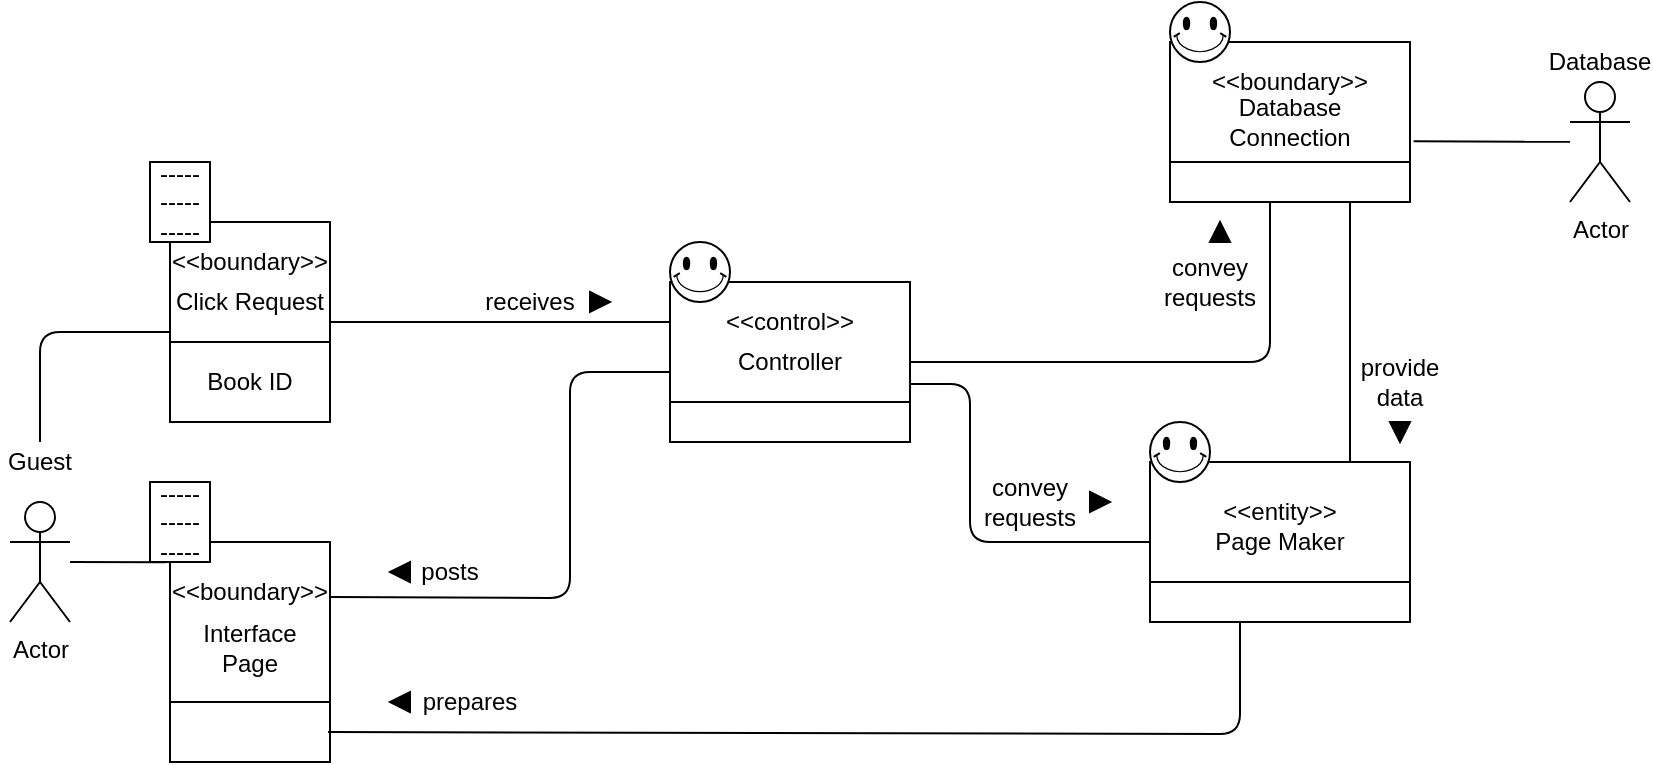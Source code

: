 <mxfile version="14.6.6" type="github">
  <diagram id="zXiUeW_fQA7UbHBfIszY" name="Page-1">
    <mxGraphModel dx="1662" dy="794" grid="1" gridSize="10" guides="1" tooltips="1" connect="1" arrows="1" fold="1" page="1" pageScale="1" pageWidth="827" pageHeight="1169" math="0" shadow="0">
      <root>
        <mxCell id="0" />
        <mxCell id="1" parent="0" />
        <mxCell id="rt908kD2XnZ9KGNQ1wWZ-1" value="" style="shape=internalStorage;whiteSpace=wrap;html=1;backgroundOutline=1;dx=130;dy=60;" parent="1" vertex="1">
          <mxGeometry x="600" y="290" width="130" height="80" as="geometry" />
        </mxCell>
        <mxCell id="rt908kD2XnZ9KGNQ1wWZ-2" value="" style="verticalLabelPosition=bottom;verticalAlign=top;html=1;shape=mxgraph.basic.smiley" parent="1" vertex="1">
          <mxGeometry x="600" y="270" width="30" height="30" as="geometry" />
        </mxCell>
        <mxCell id="rt908kD2XnZ9KGNQ1wWZ-3" value="" style="shape=internalStorage;whiteSpace=wrap;html=1;backgroundOutline=1;dx=120;dy=60;" parent="1" vertex="1">
          <mxGeometry x="610" y="80" width="120" height="80" as="geometry" />
        </mxCell>
        <mxCell id="rt908kD2XnZ9KGNQ1wWZ-4" value="" style="verticalLabelPosition=bottom;verticalAlign=top;html=1;shape=mxgraph.basic.smiley" parent="1" vertex="1">
          <mxGeometry x="610" y="60" width="30" height="30" as="geometry" />
        </mxCell>
        <mxCell id="rt908kD2XnZ9KGNQ1wWZ-5" value="" style="shape=internalStorage;whiteSpace=wrap;html=1;backgroundOutline=1;dx=120;dy=60;" parent="1" vertex="1">
          <mxGeometry x="360" y="200" width="120" height="80" as="geometry" />
        </mxCell>
        <mxCell id="rt908kD2XnZ9KGNQ1wWZ-6" value="" style="shape=internalStorage;whiteSpace=wrap;html=1;backgroundOutline=1;dx=80;dy=80;" parent="1" vertex="1">
          <mxGeometry x="110" y="330" width="80" height="110" as="geometry" />
        </mxCell>
        <mxCell id="rt908kD2XnZ9KGNQ1wWZ-7" value="" style="shape=internalStorage;whiteSpace=wrap;html=1;backgroundOutline=1;dx=80;dy=60;" parent="1" vertex="1">
          <mxGeometry x="110" y="170" width="80" height="100" as="geometry" />
        </mxCell>
        <mxCell id="rt908kD2XnZ9KGNQ1wWZ-8" value="Actor" style="shape=umlActor;verticalLabelPosition=bottom;verticalAlign=top;html=1;outlineConnect=0;" parent="1" vertex="1">
          <mxGeometry x="30" y="310" width="30" height="60" as="geometry" />
        </mxCell>
        <mxCell id="rt908kD2XnZ9KGNQ1wWZ-9" value="Guest" style="text;html=1;strokeColor=none;fillColor=none;align=center;verticalAlign=middle;whiteSpace=wrap;rounded=0;" parent="1" vertex="1">
          <mxGeometry x="25" y="280" width="40" height="20" as="geometry" />
        </mxCell>
        <mxCell id="rt908kD2XnZ9KGNQ1wWZ-10" value="Interface Page" style="text;html=1;strokeColor=none;fillColor=none;align=center;verticalAlign=middle;whiteSpace=wrap;rounded=0;" parent="1" vertex="1">
          <mxGeometry x="130" y="370" width="40" height="25" as="geometry" />
        </mxCell>
        <mxCell id="rt908kD2XnZ9KGNQ1wWZ-11" value="Controller" style="text;html=1;strokeColor=none;fillColor=none;align=center;verticalAlign=middle;whiteSpace=wrap;rounded=0;" parent="1" vertex="1">
          <mxGeometry x="400" y="230" width="40" height="20" as="geometry" />
        </mxCell>
        <mxCell id="rt908kD2XnZ9KGNQ1wWZ-12" value="Page Maker" style="text;html=1;strokeColor=none;fillColor=none;align=center;verticalAlign=middle;whiteSpace=wrap;rounded=0;" parent="1" vertex="1">
          <mxGeometry x="625" y="320" width="80" height="20" as="geometry" />
        </mxCell>
        <mxCell id="rt908kD2XnZ9KGNQ1wWZ-13" value="Database Connection" style="text;html=1;strokeColor=none;fillColor=none;align=center;verticalAlign=middle;whiteSpace=wrap;rounded=0;" parent="1" vertex="1">
          <mxGeometry x="650" y="110" width="40" height="20" as="geometry" />
        </mxCell>
        <mxCell id="rt908kD2XnZ9KGNQ1wWZ-20" value="receives" style="text;html=1;strokeColor=none;fillColor=none;align=center;verticalAlign=middle;whiteSpace=wrap;rounded=0;" parent="1" vertex="1">
          <mxGeometry x="270" y="200" width="40" height="20" as="geometry" />
        </mxCell>
        <mxCell id="rt908kD2XnZ9KGNQ1wWZ-21" value="posts" style="text;html=1;strokeColor=none;fillColor=none;align=center;verticalAlign=middle;whiteSpace=wrap;rounded=0;" parent="1" vertex="1">
          <mxGeometry x="230" y="335" width="40" height="20" as="geometry" />
        </mxCell>
        <mxCell id="rt908kD2XnZ9KGNQ1wWZ-22" value="prepares" style="text;html=1;strokeColor=none;fillColor=none;align=center;verticalAlign=middle;whiteSpace=wrap;rounded=0;" parent="1" vertex="1">
          <mxGeometry x="240" y="400" width="40" height="20" as="geometry" />
        </mxCell>
        <mxCell id="rt908kD2XnZ9KGNQ1wWZ-23" value="convey requests" style="text;html=1;strokeColor=none;fillColor=none;align=center;verticalAlign=middle;whiteSpace=wrap;rounded=0;" parent="1" vertex="1">
          <mxGeometry x="520" y="300" width="40" height="20" as="geometry" />
        </mxCell>
        <mxCell id="rt908kD2XnZ9KGNQ1wWZ-24" value="convey requests" style="text;html=1;strokeColor=none;fillColor=none;align=center;verticalAlign=middle;whiteSpace=wrap;rounded=0;" parent="1" vertex="1">
          <mxGeometry x="610" y="190" width="40" height="20" as="geometry" />
        </mxCell>
        <mxCell id="rt908kD2XnZ9KGNQ1wWZ-25" value="provide data" style="text;html=1;strokeColor=none;fillColor=none;align=center;verticalAlign=middle;whiteSpace=wrap;rounded=0;" parent="1" vertex="1">
          <mxGeometry x="705" y="240" width="40" height="20" as="geometry" />
        </mxCell>
        <mxCell id="rt908kD2XnZ9KGNQ1wWZ-26" value="" style="endArrow=none;html=1;exitX=0.5;exitY=0;exitDx=0;exitDy=0;entryX=0;entryY=0.5;entryDx=0;entryDy=0;" parent="1" source="rt908kD2XnZ9KGNQ1wWZ-9" edge="1">
          <mxGeometry width="50" height="50" relative="1" as="geometry">
            <mxPoint x="320" y="250" as="sourcePoint" />
            <mxPoint x="110" y="225" as="targetPoint" />
            <Array as="points">
              <mxPoint x="45" y="225" />
            </Array>
          </mxGeometry>
        </mxCell>
        <mxCell id="rt908kD2XnZ9KGNQ1wWZ-27" value="" style="endArrow=none;html=1;entryX=-0.028;entryY=0.168;entryDx=0;entryDy=0;entryPerimeter=0;" parent="1" source="rt908kD2XnZ9KGNQ1wWZ-8" edge="1">
          <mxGeometry width="50" height="50" relative="1" as="geometry">
            <mxPoint x="320" y="250" as="sourcePoint" />
            <mxPoint x="107.76" y="340.16" as="targetPoint" />
          </mxGeometry>
        </mxCell>
        <mxCell id="rt908kD2XnZ9KGNQ1wWZ-28" value="" style="verticalLabelPosition=bottom;verticalAlign=top;html=1;shape=mxgraph.basic.smiley" parent="1" vertex="1">
          <mxGeometry x="360" y="180" width="30" height="30" as="geometry" />
        </mxCell>
        <mxCell id="rt908kD2XnZ9KGNQ1wWZ-29" value="&amp;lt;&amp;lt;control&amp;gt;&amp;gt;" style="text;html=1;strokeColor=none;fillColor=none;align=center;verticalAlign=middle;whiteSpace=wrap;rounded=0;" parent="1" vertex="1">
          <mxGeometry x="400" y="210" width="40" height="20" as="geometry" />
        </mxCell>
        <mxCell id="rt908kD2XnZ9KGNQ1wWZ-30" value="&amp;lt;&amp;lt;boundary&amp;gt;&amp;gt;" style="text;html=1;strokeColor=none;fillColor=none;align=center;verticalAlign=middle;whiteSpace=wrap;rounded=0;" parent="1" vertex="1">
          <mxGeometry x="130" y="180" width="40" height="20" as="geometry" />
        </mxCell>
        <mxCell id="rt908kD2XnZ9KGNQ1wWZ-31" value="&amp;lt;&amp;lt;boundary&amp;gt;&amp;gt;" style="text;html=1;strokeColor=none;fillColor=none;align=center;verticalAlign=middle;whiteSpace=wrap;rounded=0;" parent="1" vertex="1">
          <mxGeometry x="130" y="345" width="40" height="20" as="geometry" />
        </mxCell>
        <mxCell id="rt908kD2XnZ9KGNQ1wWZ-32" value="Book ID" style="text;html=1;strokeColor=none;fillColor=none;align=center;verticalAlign=middle;whiteSpace=wrap;rounded=0;" parent="1" vertex="1">
          <mxGeometry x="110" y="240" width="80" height="20" as="geometry" />
        </mxCell>
        <mxCell id="rt908kD2XnZ9KGNQ1wWZ-33" value="Click Request" style="text;html=1;strokeColor=none;fillColor=none;align=center;verticalAlign=middle;whiteSpace=wrap;rounded=0;" parent="1" vertex="1">
          <mxGeometry x="110" y="200" width="80" height="20" as="geometry" />
        </mxCell>
        <mxCell id="rt908kD2XnZ9KGNQ1wWZ-34" value="&amp;lt;&amp;lt;boundary&amp;gt;&amp;gt;" style="text;html=1;strokeColor=none;fillColor=none;align=center;verticalAlign=middle;whiteSpace=wrap;rounded=0;" parent="1" vertex="1">
          <mxGeometry x="650" y="90" width="40" height="20" as="geometry" />
        </mxCell>
        <mxCell id="rt908kD2XnZ9KGNQ1wWZ-35" value="&amp;lt;&amp;lt;entity&amp;gt;&amp;gt;" style="text;html=1;strokeColor=none;fillColor=none;align=center;verticalAlign=middle;whiteSpace=wrap;rounded=0;" parent="1" vertex="1">
          <mxGeometry x="645" y="305" width="40" height="20" as="geometry" />
        </mxCell>
        <mxCell id="rt908kD2XnZ9KGNQ1wWZ-36" value="Actor" style="shape=umlActor;verticalLabelPosition=bottom;verticalAlign=top;html=1;outlineConnect=0;" parent="1" vertex="1">
          <mxGeometry x="810" y="100" width="30" height="60" as="geometry" />
        </mxCell>
        <mxCell id="rt908kD2XnZ9KGNQ1wWZ-37" value="Database" style="text;html=1;strokeColor=none;fillColor=none;align=center;verticalAlign=middle;whiteSpace=wrap;rounded=0;" parent="1" vertex="1">
          <mxGeometry x="805" y="80" width="40" height="20" as="geometry" />
        </mxCell>
        <mxCell id="rt908kD2XnZ9KGNQ1wWZ-38" value="" style="endArrow=none;html=1;exitX=1.015;exitY=0.62;exitDx=0;exitDy=0;exitPerimeter=0;" parent="1" source="rt908kD2XnZ9KGNQ1wWZ-3" target="rt908kD2XnZ9KGNQ1wWZ-36" edge="1">
          <mxGeometry width="50" height="50" relative="1" as="geometry">
            <mxPoint x="450" y="250" as="sourcePoint" />
            <mxPoint x="500" y="200" as="targetPoint" />
          </mxGeometry>
        </mxCell>
        <mxCell id="rt908kD2XnZ9KGNQ1wWZ-39" value="-----&lt;br&gt;-----&lt;br&gt;-----" style="whiteSpace=wrap;html=1;align=center;" parent="1" vertex="1">
          <mxGeometry x="100" y="140" width="30" height="40" as="geometry" />
        </mxCell>
        <mxCell id="rt908kD2XnZ9KGNQ1wWZ-40" value="-----&lt;br&gt;-----&lt;br&gt;-----" style="whiteSpace=wrap;html=1;align=center;" parent="1" vertex="1">
          <mxGeometry x="100" y="300" width="30" height="40" as="geometry" />
        </mxCell>
        <mxCell id="JWx9Ghfgm_thxGkhehEO-1" value="" style="endArrow=none;html=1;entryX=0;entryY=0.25;entryDx=0;entryDy=0;" edge="1" parent="1" target="rt908kD2XnZ9KGNQ1wWZ-5">
          <mxGeometry width="50" height="50" relative="1" as="geometry">
            <mxPoint x="190" y="220" as="sourcePoint" />
            <mxPoint x="240" y="170" as="targetPoint" />
          </mxGeometry>
        </mxCell>
        <mxCell id="JWx9Ghfgm_thxGkhehEO-2" value="" style="triangle;whiteSpace=wrap;html=1;fillColor=#000000;direction=east;" vertex="1" parent="1">
          <mxGeometry x="320" y="205" width="10" height="10" as="geometry" />
        </mxCell>
        <mxCell id="JWx9Ghfgm_thxGkhehEO-4" value="" style="endArrow=none;html=1;exitX=1;exitY=0.25;exitDx=0;exitDy=0;" edge="1" parent="1" source="rt908kD2XnZ9KGNQ1wWZ-6">
          <mxGeometry width="50" height="50" relative="1" as="geometry">
            <mxPoint x="310" y="295" as="sourcePoint" />
            <mxPoint x="360" y="245" as="targetPoint" />
            <Array as="points">
              <mxPoint x="310" y="358" />
              <mxPoint x="310" y="245" />
            </Array>
          </mxGeometry>
        </mxCell>
        <mxCell id="JWx9Ghfgm_thxGkhehEO-5" value="" style="triangle;whiteSpace=wrap;html=1;fillColor=#000000;direction=west;" vertex="1" parent="1">
          <mxGeometry x="220" y="340" width="10" height="10" as="geometry" />
        </mxCell>
        <mxCell id="JWx9Ghfgm_thxGkhehEO-6" value="" style="endArrow=none;html=1;exitX=0.988;exitY=0.864;exitDx=0;exitDy=0;exitPerimeter=0;" edge="1" parent="1" source="rt908kD2XnZ9KGNQ1wWZ-6">
          <mxGeometry width="50" height="50" relative="1" as="geometry">
            <mxPoint x="595" y="420" as="sourcePoint" />
            <mxPoint x="645" y="370" as="targetPoint" />
            <Array as="points">
              <mxPoint x="645" y="426" />
            </Array>
          </mxGeometry>
        </mxCell>
        <mxCell id="JWx9Ghfgm_thxGkhehEO-8" value="" style="triangle;whiteSpace=wrap;html=1;fillColor=#000000;direction=west;" vertex="1" parent="1">
          <mxGeometry x="220" y="405" width="10" height="10" as="geometry" />
        </mxCell>
        <mxCell id="JWx9Ghfgm_thxGkhehEO-10" value="" style="endArrow=none;html=1;" edge="1" parent="1">
          <mxGeometry width="50" height="50" relative="1" as="geometry">
            <mxPoint x="480" y="251" as="sourcePoint" />
            <mxPoint x="600" y="330" as="targetPoint" />
            <Array as="points">
              <mxPoint x="510" y="251" />
              <mxPoint x="510" y="330" />
            </Array>
          </mxGeometry>
        </mxCell>
        <mxCell id="JWx9Ghfgm_thxGkhehEO-11" value="" style="triangle;whiteSpace=wrap;html=1;fillColor=#000000;direction=east;" vertex="1" parent="1">
          <mxGeometry x="570" y="305" width="10" height="10" as="geometry" />
        </mxCell>
        <mxCell id="JWx9Ghfgm_thxGkhehEO-12" value="" style="endArrow=none;html=1;exitX=1;exitY=0.5;exitDx=0;exitDy=0;" edge="1" parent="1" source="rt908kD2XnZ9KGNQ1wWZ-5">
          <mxGeometry width="50" height="50" relative="1" as="geometry">
            <mxPoint x="610" y="210" as="sourcePoint" />
            <mxPoint x="660" y="160" as="targetPoint" />
            <Array as="points">
              <mxPoint x="660" y="240" />
            </Array>
          </mxGeometry>
        </mxCell>
        <mxCell id="JWx9Ghfgm_thxGkhehEO-13" value="" style="triangle;whiteSpace=wrap;html=1;fillColor=#000000;direction=north;" vertex="1" parent="1">
          <mxGeometry x="630" y="170" width="10" height="10" as="geometry" />
        </mxCell>
        <mxCell id="JWx9Ghfgm_thxGkhehEO-14" value="" style="endArrow=none;html=1;entryX=0.75;entryY=1;entryDx=0;entryDy=0;" edge="1" parent="1" target="rt908kD2XnZ9KGNQ1wWZ-3">
          <mxGeometry width="50" height="50" relative="1" as="geometry">
            <mxPoint x="700" y="290" as="sourcePoint" />
            <mxPoint x="705" y="160" as="targetPoint" />
          </mxGeometry>
        </mxCell>
        <mxCell id="JWx9Ghfgm_thxGkhehEO-16" value="" style="triangle;whiteSpace=wrap;html=1;fillColor=#000000;direction=south;" vertex="1" parent="1">
          <mxGeometry x="720" y="270" width="10" height="10" as="geometry" />
        </mxCell>
      </root>
    </mxGraphModel>
  </diagram>
</mxfile>
